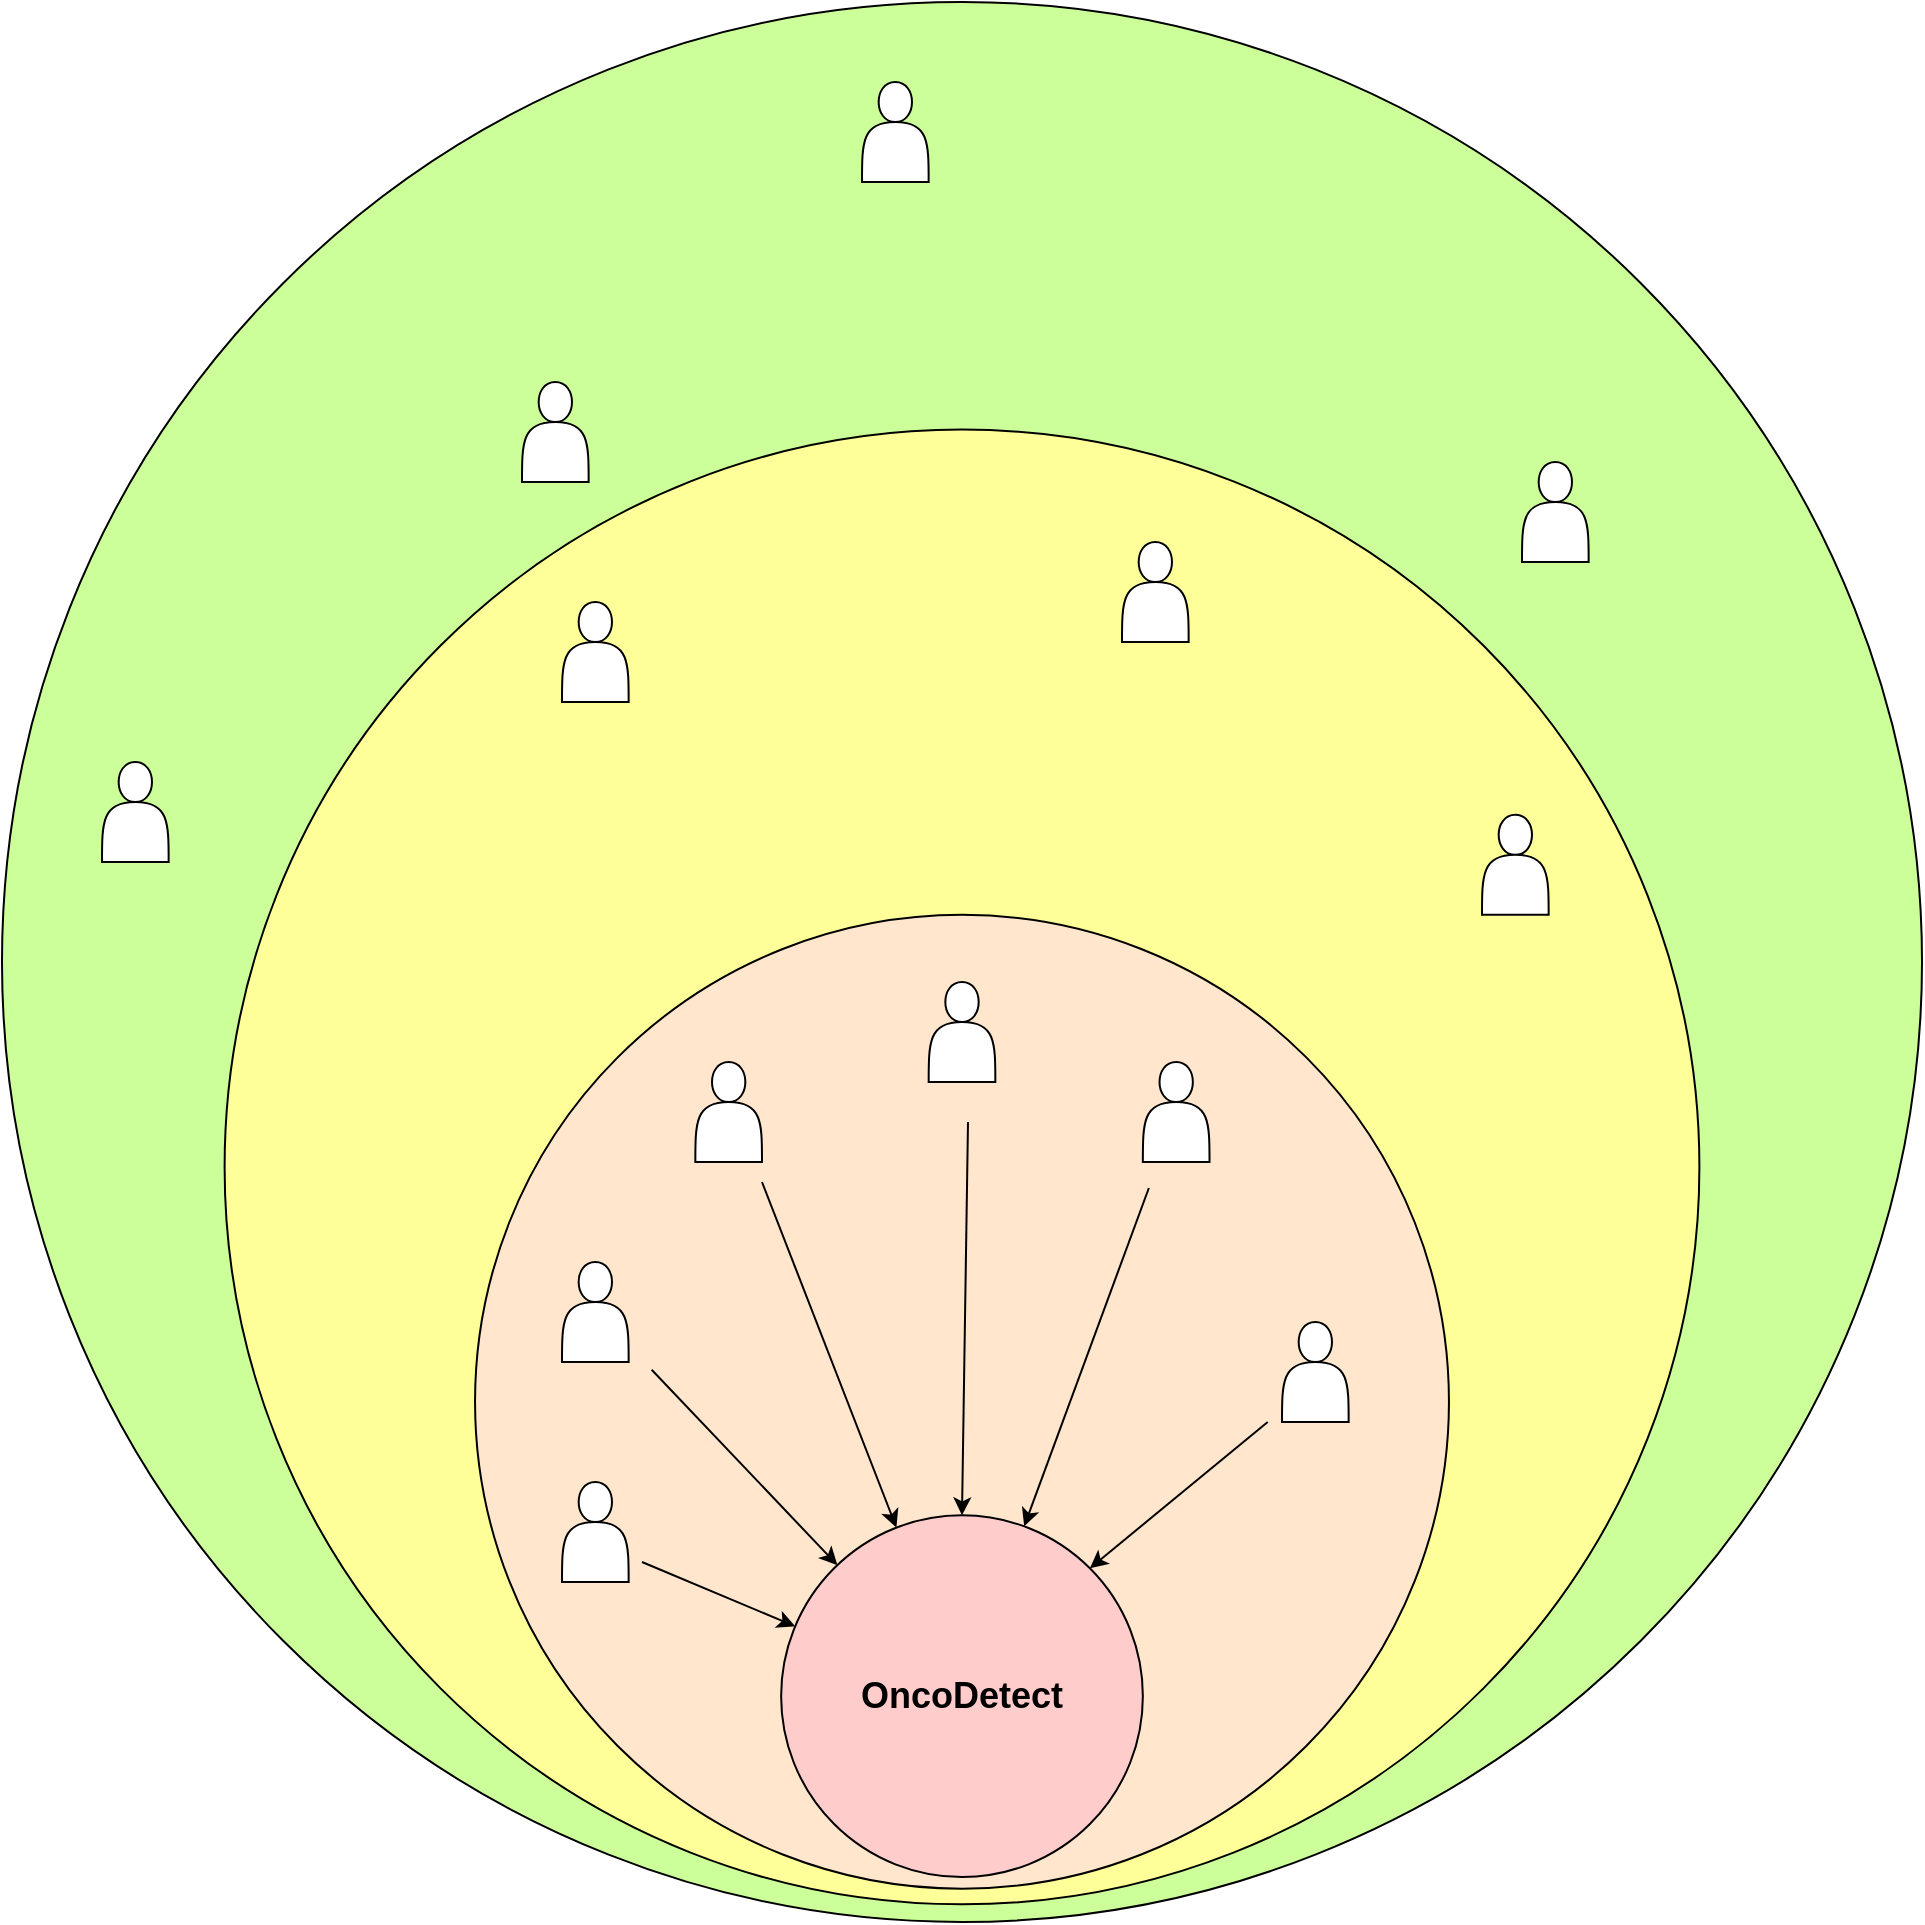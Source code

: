 <mxfile version="24.8.4">
  <diagram name="Page-1" id="mIPfH6DdTSyiR5HLp7U_">
    <mxGraphModel dx="1843" dy="1896" grid="1" gridSize="10" guides="1" tooltips="1" connect="1" arrows="1" fold="1" page="1" pageScale="1" pageWidth="850" pageHeight="1100" math="0" shadow="0">
      <root>
        <mxCell id="0" />
        <mxCell id="1" parent="0" />
        <mxCell id="i5YRdk4g1Q5EzU8fsjVX-6" value="" style="group" vertex="1" connectable="0" parent="1">
          <mxGeometry x="300" y="-280" width="960" height="960" as="geometry" />
        </mxCell>
        <mxCell id="i5YRdk4g1Q5EzU8fsjVX-1" value="" style="ellipse;whiteSpace=wrap;html=1;aspect=fixed;container=1;fillColor=#CCFF99;" vertex="1" parent="i5YRdk4g1Q5EzU8fsjVX-6">
          <mxGeometry width="960" height="960" as="geometry" />
        </mxCell>
        <mxCell id="i5YRdk4g1Q5EzU8fsjVX-20" value="" style="shape=actor;whiteSpace=wrap;html=1;" vertex="1" parent="i5YRdk4g1Q5EzU8fsjVX-1">
          <mxGeometry x="430" y="40" width="33.33" height="50" as="geometry" />
        </mxCell>
        <mxCell id="i5YRdk4g1Q5EzU8fsjVX-21" value="" style="shape=actor;whiteSpace=wrap;html=1;" vertex="1" parent="i5YRdk4g1Q5EzU8fsjVX-1">
          <mxGeometry x="50" y="380" width="33.33" height="50" as="geometry" />
        </mxCell>
        <mxCell id="i5YRdk4g1Q5EzU8fsjVX-19" value="" style="shape=actor;whiteSpace=wrap;html=1;" vertex="1" parent="i5YRdk4g1Q5EzU8fsjVX-1">
          <mxGeometry x="260" y="190" width="33.33" height="50" as="geometry" />
        </mxCell>
        <mxCell id="i5YRdk4g1Q5EzU8fsjVX-2" value="" style="ellipse;whiteSpace=wrap;html=1;aspect=fixed;fillColor=#FFFF99;" vertex="1" parent="i5YRdk4g1Q5EzU8fsjVX-6">
          <mxGeometry x="111.304" y="213.783" width="737.391" height="737.391" as="geometry" />
        </mxCell>
        <mxCell id="i5YRdk4g1Q5EzU8fsjVX-3" value="" style="ellipse;whiteSpace=wrap;html=1;aspect=fixed;fillColor=#FFE6CC;" vertex="1" parent="i5YRdk4g1Q5EzU8fsjVX-6">
          <mxGeometry x="236.522" y="456.391" width="486.957" height="486.957" as="geometry" />
        </mxCell>
        <mxCell id="i5YRdk4g1Q5EzU8fsjVX-4" value="" style="ellipse;whiteSpace=wrap;html=1;aspect=fixed;fillColor=#FFCCCC;" vertex="1" parent="i5YRdk4g1Q5EzU8fsjVX-6">
          <mxGeometry x="389.565" y="756.652" width="180.87" height="180.87" as="geometry" />
        </mxCell>
        <mxCell id="i5YRdk4g1Q5EzU8fsjVX-7" value="" style="shape=actor;whiteSpace=wrap;html=1;" vertex="1" parent="i5YRdk4g1Q5EzU8fsjVX-6">
          <mxGeometry x="280" y="740" width="33.33" height="50" as="geometry" />
        </mxCell>
        <mxCell id="i5YRdk4g1Q5EzU8fsjVX-8" value="" style="shape=actor;whiteSpace=wrap;html=1;" vertex="1" parent="i5YRdk4g1Q5EzU8fsjVX-6">
          <mxGeometry x="640" y="660" width="33.33" height="50" as="geometry" />
        </mxCell>
        <mxCell id="i5YRdk4g1Q5EzU8fsjVX-9" value="" style="shape=actor;whiteSpace=wrap;html=1;" vertex="1" parent="i5YRdk4g1Q5EzU8fsjVX-6">
          <mxGeometry x="280" y="630" width="33.33" height="50" as="geometry" />
        </mxCell>
        <mxCell id="i5YRdk4g1Q5EzU8fsjVX-10" value="" style="shape=actor;whiteSpace=wrap;html=1;" vertex="1" parent="i5YRdk4g1Q5EzU8fsjVX-6">
          <mxGeometry x="346.67" y="530" width="33.33" height="50" as="geometry" />
        </mxCell>
        <mxCell id="i5YRdk4g1Q5EzU8fsjVX-11" value="" style="shape=actor;whiteSpace=wrap;html=1;" vertex="1" parent="i5YRdk4g1Q5EzU8fsjVX-6">
          <mxGeometry x="570.43" y="530" width="33.33" height="50" as="geometry" />
        </mxCell>
        <mxCell id="i5YRdk4g1Q5EzU8fsjVX-12" value="" style="shape=actor;whiteSpace=wrap;html=1;" vertex="1" parent="i5YRdk4g1Q5EzU8fsjVX-6">
          <mxGeometry x="463.34" y="490" width="33.33" height="50" as="geometry" />
        </mxCell>
        <mxCell id="i5YRdk4g1Q5EzU8fsjVX-13" value="" style="endArrow=classic;html=1;rounded=0;" edge="1" parent="i5YRdk4g1Q5EzU8fsjVX-6" target="i5YRdk4g1Q5EzU8fsjVX-4">
          <mxGeometry width="50" height="50" relative="1" as="geometry">
            <mxPoint x="320" y="780" as="sourcePoint" />
            <mxPoint x="358.26" y="798.396" as="targetPoint" />
          </mxGeometry>
        </mxCell>
        <mxCell id="i5YRdk4g1Q5EzU8fsjVX-14" value="" style="endArrow=classic;html=1;rounded=0;" edge="1" parent="i5YRdk4g1Q5EzU8fsjVX-6" target="i5YRdk4g1Q5EzU8fsjVX-4">
          <mxGeometry width="50" height="50" relative="1" as="geometry">
            <mxPoint x="324.84" y="683.87" as="sourcePoint" />
            <mxPoint x="401.84" y="715.87" as="targetPoint" />
          </mxGeometry>
        </mxCell>
        <mxCell id="i5YRdk4g1Q5EzU8fsjVX-15" value="" style="endArrow=classic;html=1;rounded=0;" edge="1" parent="i5YRdk4g1Q5EzU8fsjVX-6" target="i5YRdk4g1Q5EzU8fsjVX-4">
          <mxGeometry width="50" height="50" relative="1" as="geometry">
            <mxPoint x="380" y="590" as="sourcePoint" />
            <mxPoint x="472.16" y="688.13" as="targetPoint" />
          </mxGeometry>
        </mxCell>
        <mxCell id="i5YRdk4g1Q5EzU8fsjVX-16" value="" style="endArrow=classic;html=1;rounded=0;entryX=0.5;entryY=0;entryDx=0;entryDy=0;" edge="1" parent="i5YRdk4g1Q5EzU8fsjVX-6" target="i5YRdk4g1Q5EzU8fsjVX-4">
          <mxGeometry width="50" height="50" relative="1" as="geometry">
            <mxPoint x="483" y="560" as="sourcePoint" />
            <mxPoint x="550" y="733" as="targetPoint" />
          </mxGeometry>
        </mxCell>
        <mxCell id="i5YRdk4g1Q5EzU8fsjVX-17" value="" style="endArrow=classic;html=1;rounded=0;" edge="1" parent="i5YRdk4g1Q5EzU8fsjVX-6" target="i5YRdk4g1Q5EzU8fsjVX-4">
          <mxGeometry width="50" height="50" relative="1" as="geometry">
            <mxPoint x="573.43" y="593" as="sourcePoint" />
            <mxPoint x="570.43" y="790" as="targetPoint" />
          </mxGeometry>
        </mxCell>
        <mxCell id="i5YRdk4g1Q5EzU8fsjVX-18" value="" style="endArrow=classic;html=1;rounded=0;entryX=1;entryY=0;entryDx=0;entryDy=0;" edge="1" parent="i5YRdk4g1Q5EzU8fsjVX-6" target="i5YRdk4g1Q5EzU8fsjVX-4">
          <mxGeometry width="50" height="50" relative="1" as="geometry">
            <mxPoint x="632.86" y="710" as="sourcePoint" />
            <mxPoint x="570.43" y="879" as="targetPoint" />
          </mxGeometry>
        </mxCell>
        <mxCell id="i5YRdk4g1Q5EzU8fsjVX-22" value="" style="shape=actor;whiteSpace=wrap;html=1;" vertex="1" parent="i5YRdk4g1Q5EzU8fsjVX-6">
          <mxGeometry x="280" y="300" width="33.33" height="50" as="geometry" />
        </mxCell>
        <mxCell id="i5YRdk4g1Q5EzU8fsjVX-23" value="" style="shape=actor;whiteSpace=wrap;html=1;" vertex="1" parent="i5YRdk4g1Q5EzU8fsjVX-6">
          <mxGeometry x="560" y="270" width="33.33" height="50" as="geometry" />
        </mxCell>
        <mxCell id="i5YRdk4g1Q5EzU8fsjVX-24" value="" style="shape=actor;whiteSpace=wrap;html=1;" vertex="1" parent="i5YRdk4g1Q5EzU8fsjVX-6">
          <mxGeometry x="740" y="406.39" width="33.33" height="50" as="geometry" />
        </mxCell>
        <mxCell id="i5YRdk4g1Q5EzU8fsjVX-25" value="" style="shape=actor;whiteSpace=wrap;html=1;" vertex="1" parent="i5YRdk4g1Q5EzU8fsjVX-6">
          <mxGeometry x="760" y="230" width="33.33" height="50" as="geometry" />
        </mxCell>
        <mxCell id="i5YRdk4g1Q5EzU8fsjVX-28" value="&lt;b&gt;&lt;font style=&quot;font-size: 18px;&quot;&gt;OncoDetect&lt;/font&gt;&lt;/b&gt;" style="text;html=1;align=center;verticalAlign=middle;whiteSpace=wrap;rounded=0;" vertex="1" parent="i5YRdk4g1Q5EzU8fsjVX-6">
          <mxGeometry x="415" y="832.09" width="130" height="30" as="geometry" />
        </mxCell>
      </root>
    </mxGraphModel>
  </diagram>
</mxfile>
